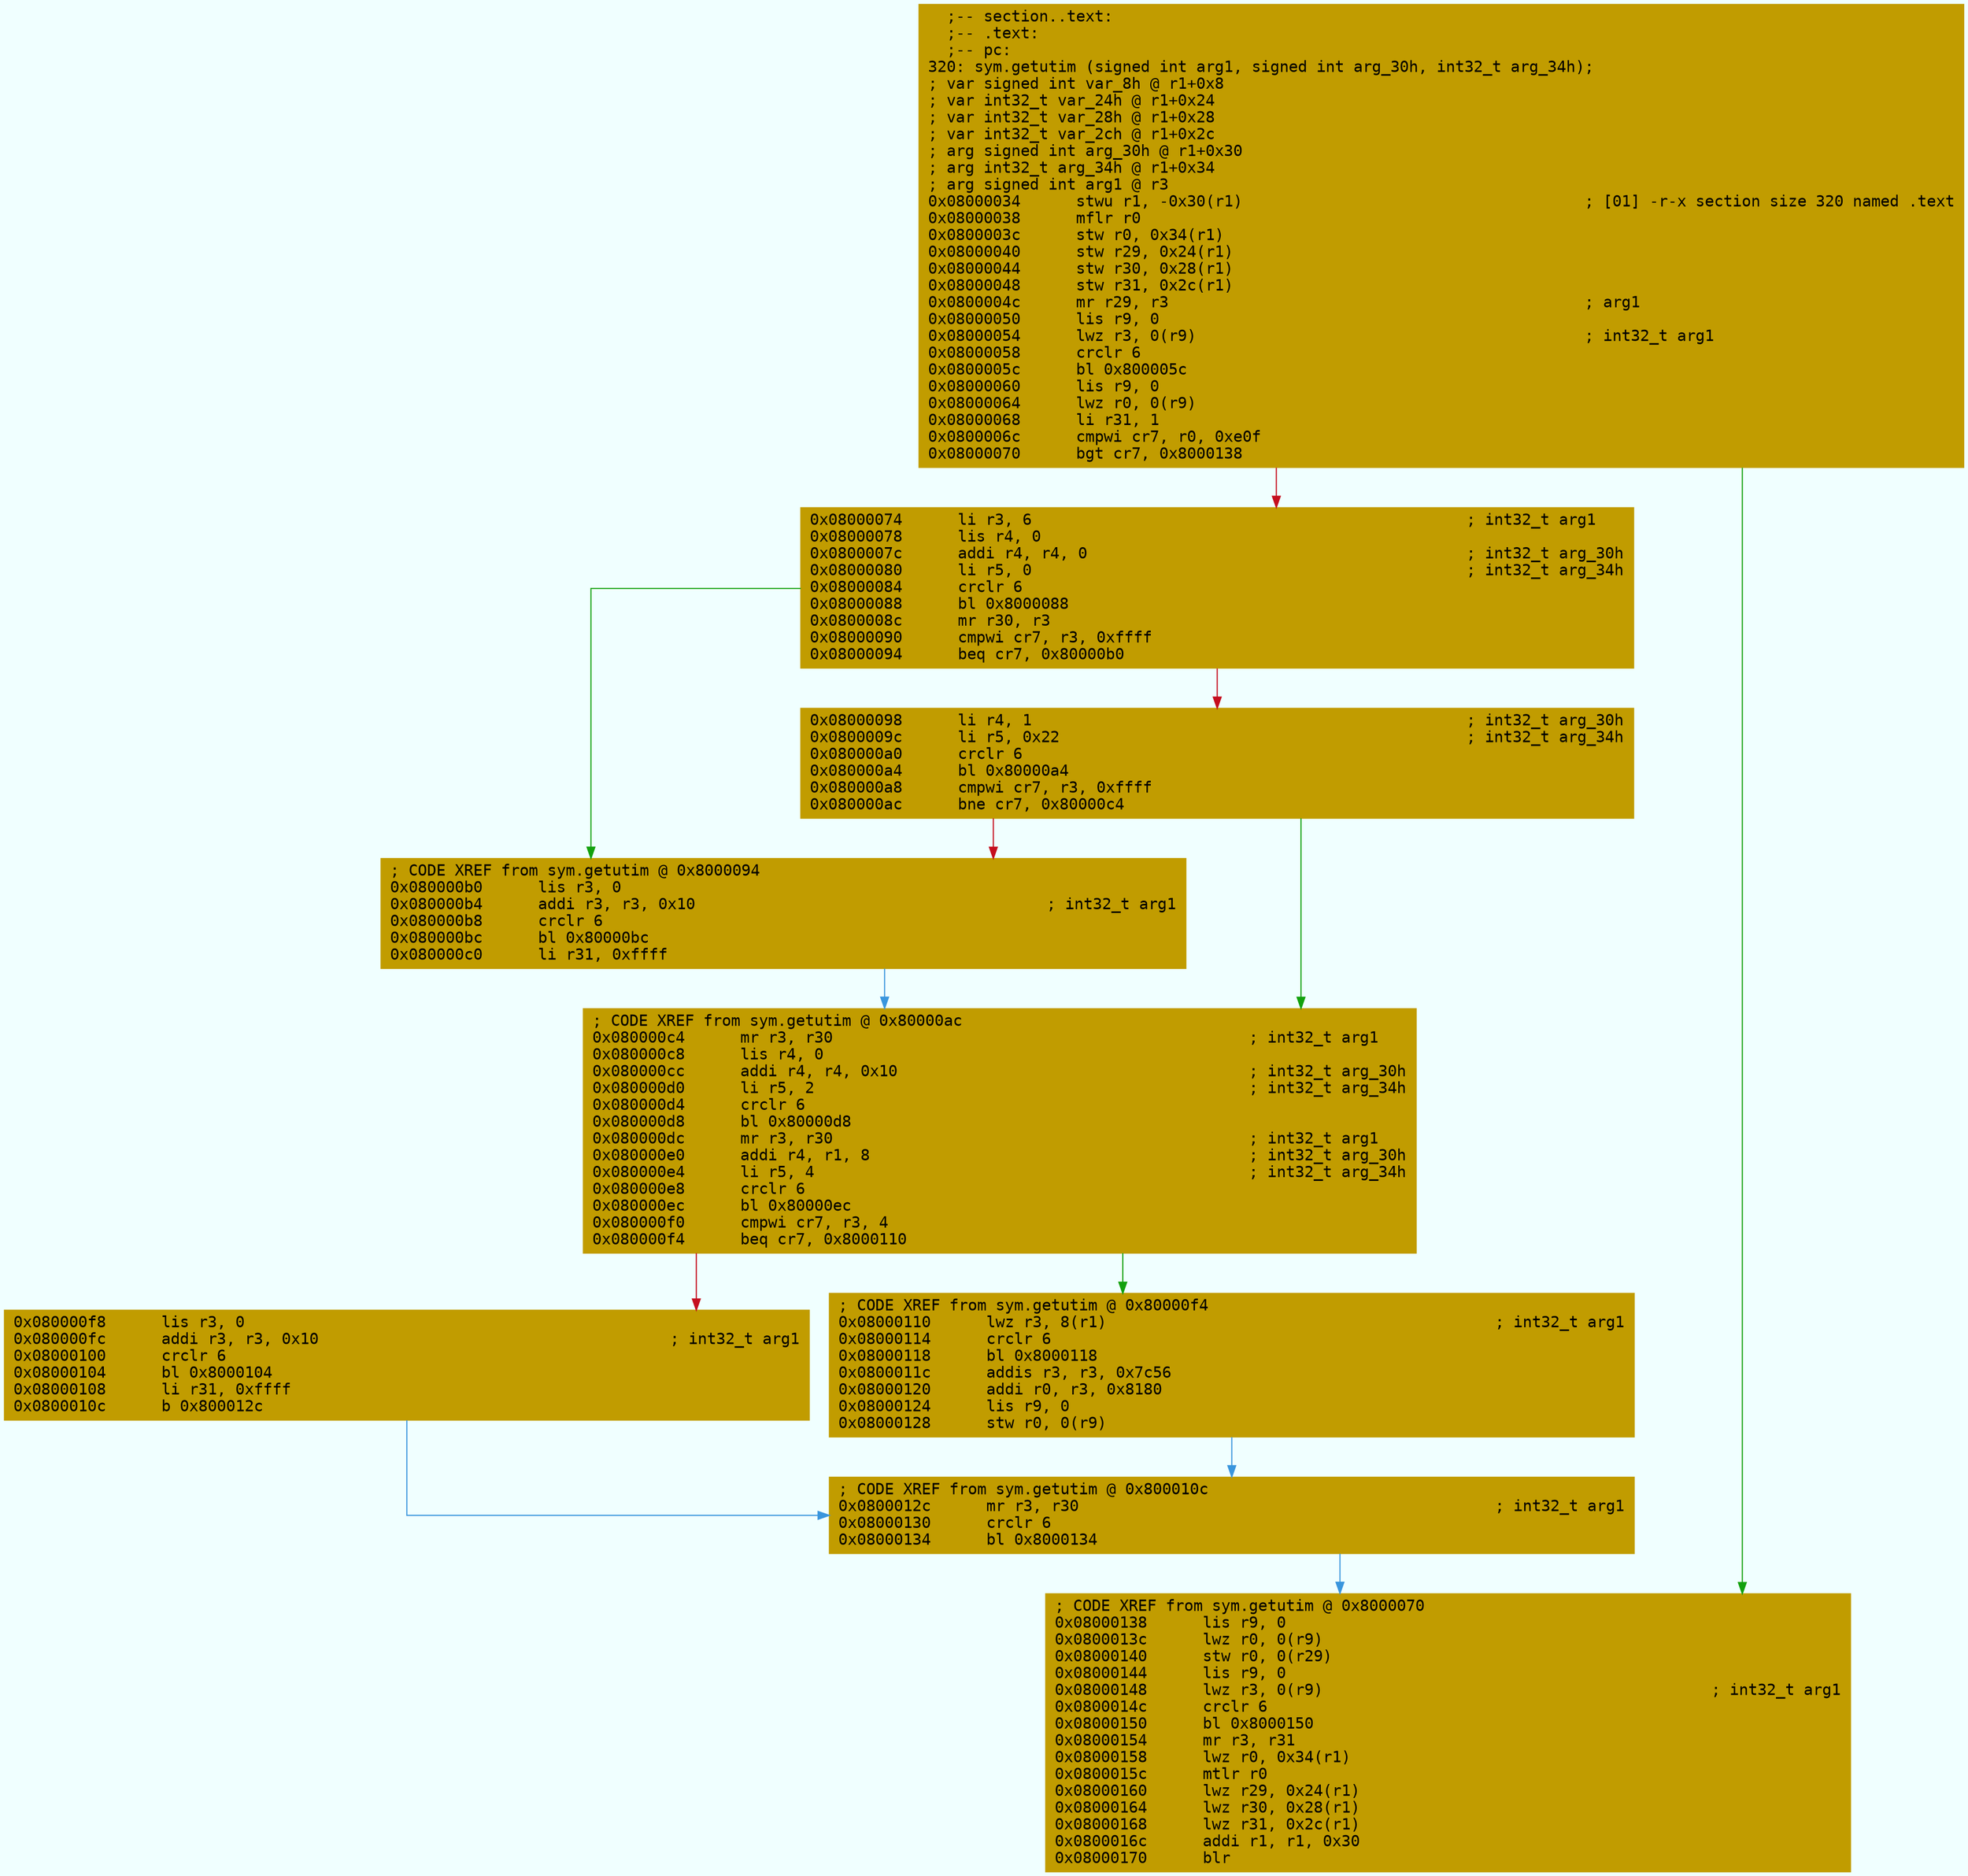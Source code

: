digraph code {
	graph [bgcolor=azure fontsize=8 fontname="Courier" splines="ortho"];
	node [fillcolor=gray style=filled shape=box];
	edge [arrowhead="normal"];
	"0x08000034" [URL="sym.getutim/0x08000034", fillcolor="#c19c00",color="#c19c00", fontname="Courier",label="  ;-- section..text:\l  ;-- .text:\l  ;-- pc:\l320: sym.getutim (signed int arg1, signed int arg_30h, int32_t arg_34h);\l; var signed int var_8h @ r1+0x8\l; var int32_t var_24h @ r1+0x24\l; var int32_t var_28h @ r1+0x28\l; var int32_t var_2ch @ r1+0x2c\l; arg signed int arg_30h @ r1+0x30\l; arg int32_t arg_34h @ r1+0x34\l; arg signed int arg1 @ r3\l0x08000034      stwu r1, -0x30(r1)                                     ; [01] -r-x section size 320 named .text\l0x08000038      mflr r0\l0x0800003c      stw r0, 0x34(r1)\l0x08000040      stw r29, 0x24(r1)\l0x08000044      stw r30, 0x28(r1)\l0x08000048      stw r31, 0x2c(r1)\l0x0800004c      mr r29, r3                                             ; arg1\l0x08000050      lis r9, 0\l0x08000054      lwz r3, 0(r9)                                          ; int32_t arg1\l0x08000058      crclr 6\l0x0800005c      bl 0x800005c\l0x08000060      lis r9, 0\l0x08000064      lwz r0, 0(r9)\l0x08000068      li r31, 1\l0x0800006c      cmpwi cr7, r0, 0xe0f\l0x08000070      bgt cr7, 0x8000138\l"]
	"0x08000074" [URL="sym.getutim/0x08000074", fillcolor="#c19c00",color="#c19c00", fontname="Courier",label="0x08000074      li r3, 6                                               ; int32_t arg1\l0x08000078      lis r4, 0\l0x0800007c      addi r4, r4, 0                                         ; int32_t arg_30h\l0x08000080      li r5, 0                                               ; int32_t arg_34h\l0x08000084      crclr 6\l0x08000088      bl 0x8000088\l0x0800008c      mr r30, r3\l0x08000090      cmpwi cr7, r3, 0xffff\l0x08000094      beq cr7, 0x80000b0\l"]
	"0x08000098" [URL="sym.getutim/0x08000098", fillcolor="#c19c00",color="#c19c00", fontname="Courier",label="0x08000098      li r4, 1                                               ; int32_t arg_30h\l0x0800009c      li r5, 0x22                                            ; int32_t arg_34h\l0x080000a0      crclr 6\l0x080000a4      bl 0x80000a4\l0x080000a8      cmpwi cr7, r3, 0xffff\l0x080000ac      bne cr7, 0x80000c4\l"]
	"0x080000b0" [URL="sym.getutim/0x080000b0", fillcolor="#c19c00",color="#c19c00", fontname="Courier",label="; CODE XREF from sym.getutim @ 0x8000094\l0x080000b0      lis r3, 0\l0x080000b4      addi r3, r3, 0x10                                      ; int32_t arg1\l0x080000b8      crclr 6\l0x080000bc      bl 0x80000bc\l0x080000c0      li r31, 0xffff\l"]
	"0x080000c4" [URL="sym.getutim/0x080000c4", fillcolor="#c19c00",color="#c19c00", fontname="Courier",label="; CODE XREF from sym.getutim @ 0x80000ac\l0x080000c4      mr r3, r30                                             ; int32_t arg1\l0x080000c8      lis r4, 0\l0x080000cc      addi r4, r4, 0x10                                      ; int32_t arg_30h\l0x080000d0      li r5, 2                                               ; int32_t arg_34h\l0x080000d4      crclr 6\l0x080000d8      bl 0x80000d8\l0x080000dc      mr r3, r30                                             ; int32_t arg1\l0x080000e0      addi r4, r1, 8                                         ; int32_t arg_30h\l0x080000e4      li r5, 4                                               ; int32_t arg_34h\l0x080000e8      crclr 6\l0x080000ec      bl 0x80000ec\l0x080000f0      cmpwi cr7, r3, 4\l0x080000f4      beq cr7, 0x8000110\l"]
	"0x080000f8" [URL="sym.getutim/0x080000f8", fillcolor="#c19c00",color="#c19c00", fontname="Courier",label="0x080000f8      lis r3, 0\l0x080000fc      addi r3, r3, 0x10                                      ; int32_t arg1\l0x08000100      crclr 6\l0x08000104      bl 0x8000104\l0x08000108      li r31, 0xffff\l0x0800010c      b 0x800012c\l"]
	"0x08000110" [URL="sym.getutim/0x08000110", fillcolor="#c19c00",color="#c19c00", fontname="Courier",label="; CODE XREF from sym.getutim @ 0x80000f4\l0x08000110      lwz r3, 8(r1)                                          ; int32_t arg1\l0x08000114      crclr 6\l0x08000118      bl 0x8000118\l0x0800011c      addis r3, r3, 0x7c56\l0x08000120      addi r0, r3, 0x8180\l0x08000124      lis r9, 0\l0x08000128      stw r0, 0(r9)\l"]
	"0x0800012c" [URL="sym.getutim/0x0800012c", fillcolor="#c19c00",color="#c19c00", fontname="Courier",label="; CODE XREF from sym.getutim @ 0x800010c\l0x0800012c      mr r3, r30                                             ; int32_t arg1\l0x08000130      crclr 6\l0x08000134      bl 0x8000134\l"]
	"0x08000138" [URL="sym.getutim/0x08000138", fillcolor="#c19c00",color="#c19c00", fontname="Courier",label="; CODE XREF from sym.getutim @ 0x8000070\l0x08000138      lis r9, 0\l0x0800013c      lwz r0, 0(r9)\l0x08000140      stw r0, 0(r29)\l0x08000144      lis r9, 0\l0x08000148      lwz r3, 0(r9)                                          ; int32_t arg1\l0x0800014c      crclr 6\l0x08000150      bl 0x8000150\l0x08000154      mr r3, r31\l0x08000158      lwz r0, 0x34(r1)\l0x0800015c      mtlr r0\l0x08000160      lwz r29, 0x24(r1)\l0x08000164      lwz r30, 0x28(r1)\l0x08000168      lwz r31, 0x2c(r1)\l0x0800016c      addi r1, r1, 0x30\l0x08000170      blr\l"]
        "0x08000034" -> "0x08000138" [color="#13a10e"];
        "0x08000034" -> "0x08000074" [color="#c50f1f"];
        "0x08000074" -> "0x080000b0" [color="#13a10e"];
        "0x08000074" -> "0x08000098" [color="#c50f1f"];
        "0x08000098" -> "0x080000c4" [color="#13a10e"];
        "0x08000098" -> "0x080000b0" [color="#c50f1f"];
        "0x080000b0" -> "0x080000c4" [color="#3a96dd"];
        "0x080000c4" -> "0x08000110" [color="#13a10e"];
        "0x080000c4" -> "0x080000f8" [color="#c50f1f"];
        "0x080000f8" -> "0x0800012c" [color="#3a96dd"];
        "0x08000110" -> "0x0800012c" [color="#3a96dd"];
        "0x0800012c" -> "0x08000138" [color="#3a96dd"];
}
